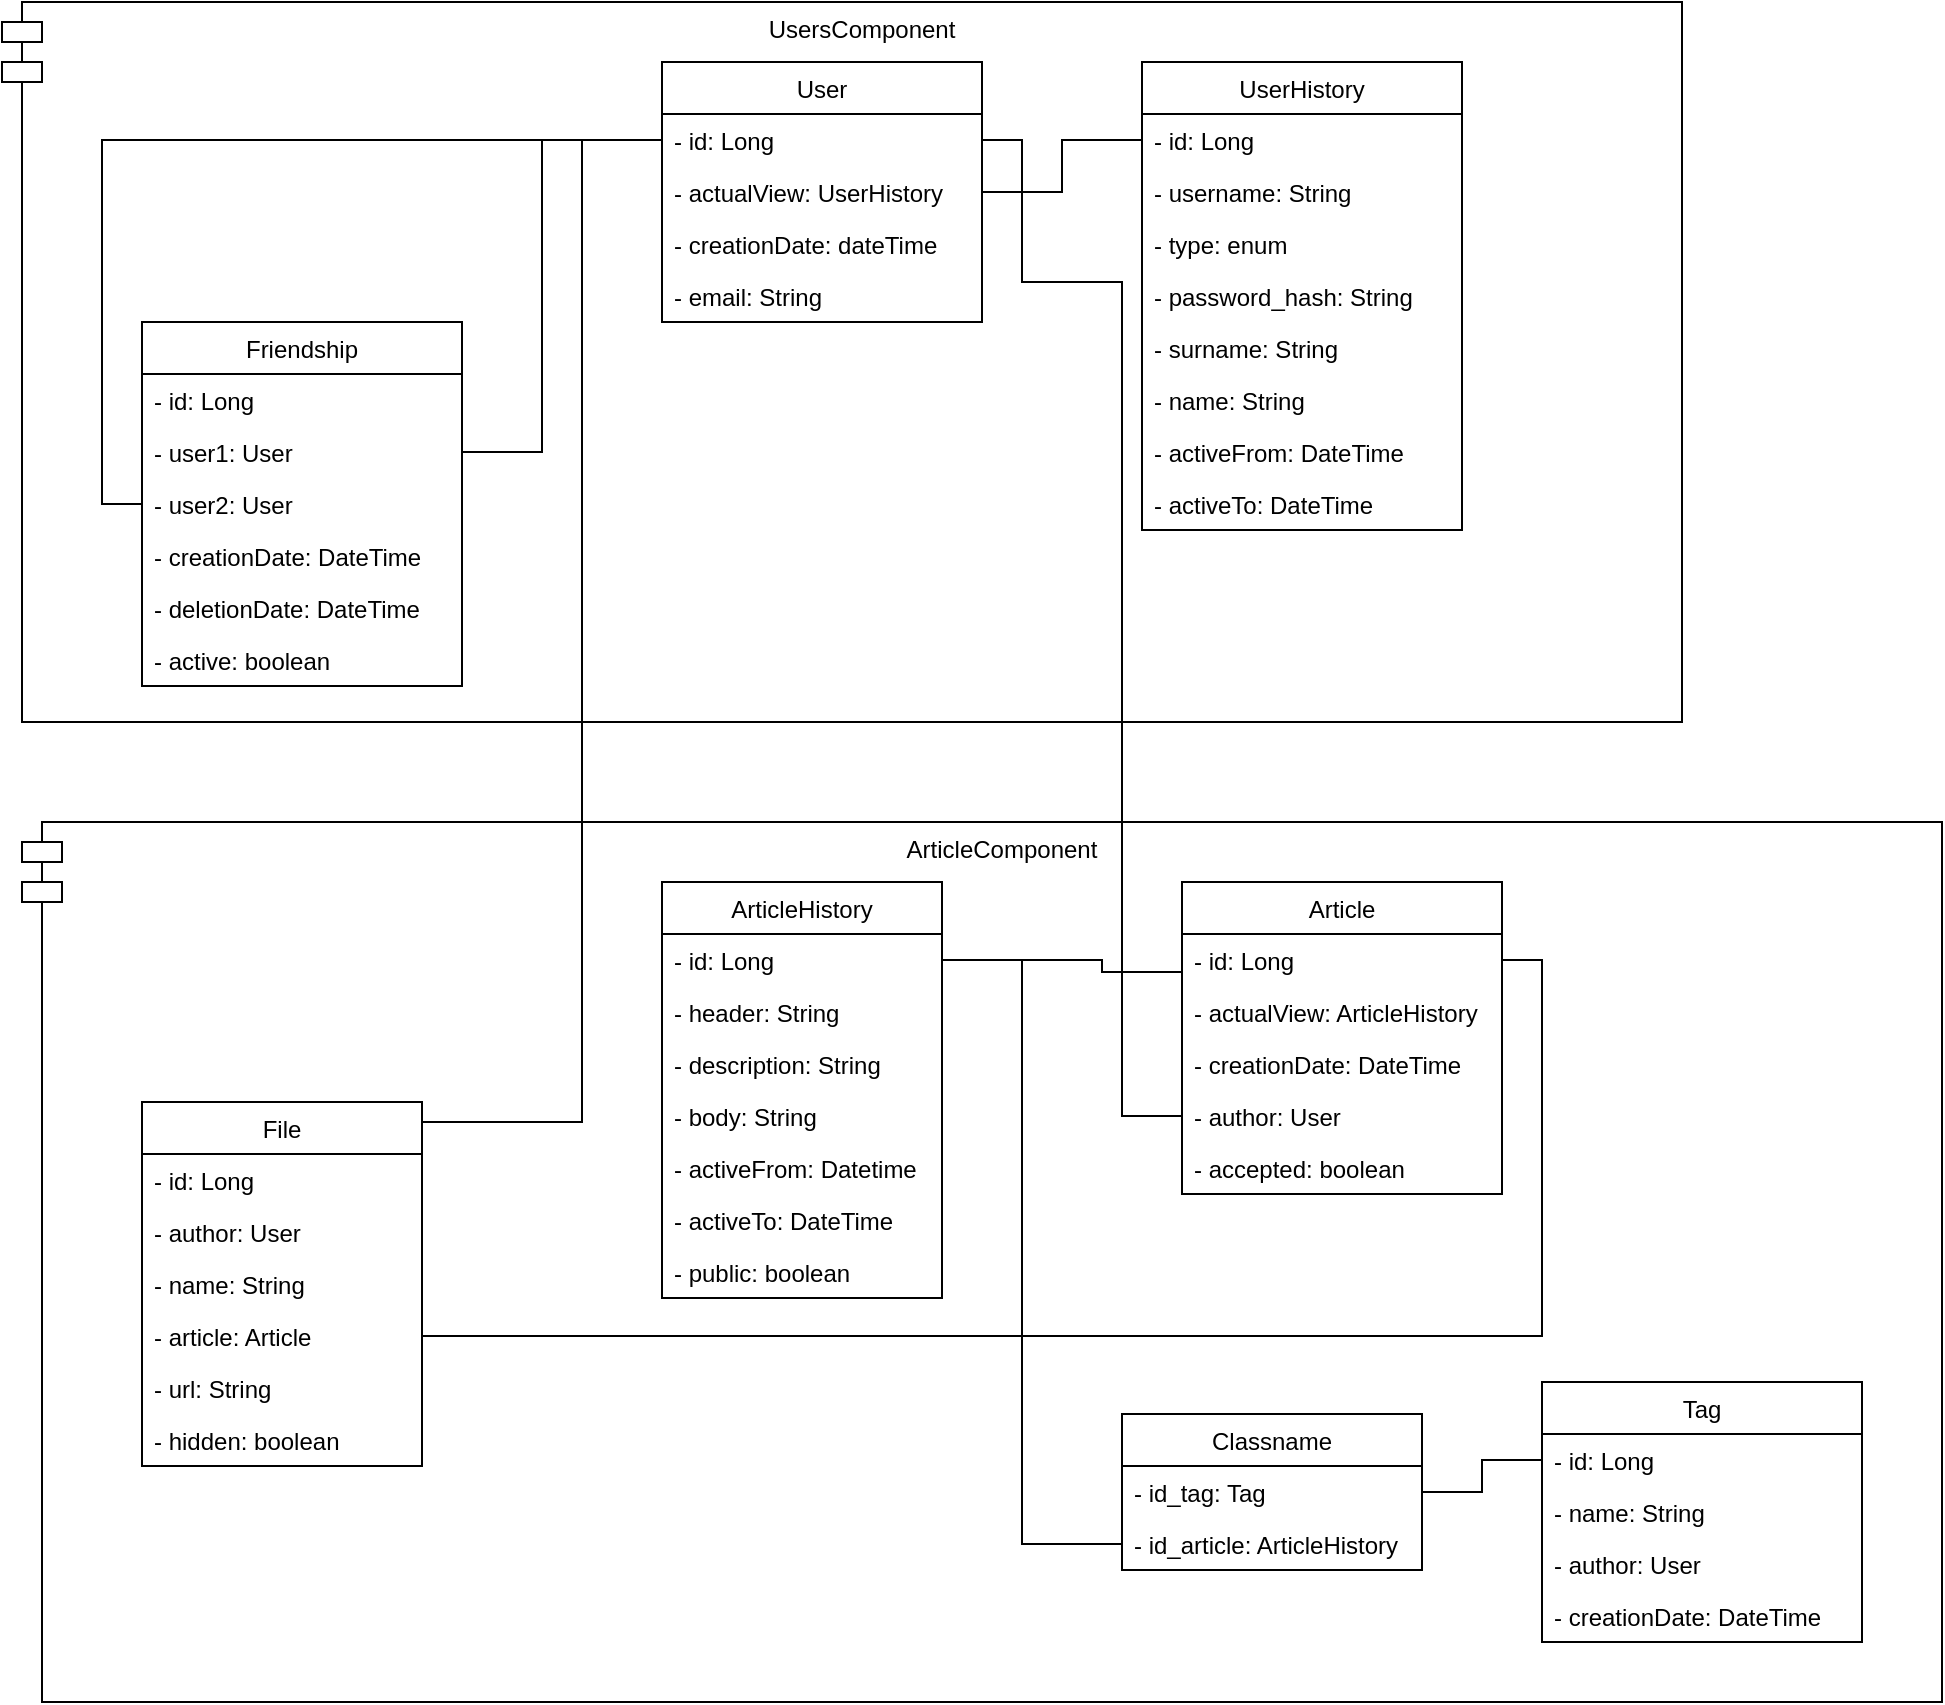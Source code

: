 <mxfile version="13.1.14" type="device"><diagram id="c6kcA2kALzlgg7RrPqcO" name="Stránka-"><mxGraphModel dx="2249" dy="846" grid="1" gridSize="10" guides="1" tooltips="1" connect="1" arrows="1" fold="1" page="1" pageScale="1" pageWidth="827" pageHeight="1169" math="0" shadow="0"><root><mxCell id="0"/><mxCell id="1" parent="0"/><mxCell id="ZgIY24dwmfZvAz0no9A8-73" value="UsersComponent" style="shape=module;align=left;spacingLeft=20;align=center;verticalAlign=top;" vertex="1" parent="1"><mxGeometry x="-210" y="90" width="840" height="360" as="geometry"/></mxCell><mxCell id="ZgIY24dwmfZvAz0no9A8-72" value="ArticleComponent" style="shape=module;align=left;spacingLeft=20;align=center;verticalAlign=top;" vertex="1" parent="1"><mxGeometry x="-200" y="500" width="960" height="440" as="geometry"/></mxCell><mxCell id="ZgIY24dwmfZvAz0no9A8-1" value="User" style="swimlane;fontStyle=0;childLayout=stackLayout;horizontal=1;startSize=26;fillColor=none;horizontalStack=0;resizeParent=1;resizeParentMax=0;resizeLast=0;collapsible=1;marginBottom=0;" vertex="1" parent="1"><mxGeometry x="120" y="120" width="160" height="130" as="geometry"/></mxCell><mxCell id="ZgIY24dwmfZvAz0no9A8-2" value="- id: Long" style="text;strokeColor=none;fillColor=none;align=left;verticalAlign=top;spacingLeft=4;spacingRight=4;overflow=hidden;rotatable=0;points=[[0,0.5],[1,0.5]];portConstraint=eastwest;" vertex="1" parent="ZgIY24dwmfZvAz0no9A8-1"><mxGeometry y="26" width="160" height="26" as="geometry"/></mxCell><mxCell id="ZgIY24dwmfZvAz0no9A8-9" value="- actualView: UserHistory" style="text;strokeColor=none;fillColor=none;align=left;verticalAlign=top;spacingLeft=4;spacingRight=4;overflow=hidden;rotatable=0;points=[[0,0.5],[1,0.5]];portConstraint=eastwest;" vertex="1" parent="ZgIY24dwmfZvAz0no9A8-1"><mxGeometry y="52" width="160" height="26" as="geometry"/></mxCell><mxCell id="ZgIY24dwmfZvAz0no9A8-34" value="- creationDate: dateTime" style="text;strokeColor=none;fillColor=none;align=left;verticalAlign=top;spacingLeft=4;spacingRight=4;overflow=hidden;rotatable=0;points=[[0,0.5],[1,0.5]];portConstraint=eastwest;" vertex="1" parent="ZgIY24dwmfZvAz0no9A8-1"><mxGeometry y="78" width="160" height="26" as="geometry"/></mxCell><mxCell id="ZgIY24dwmfZvAz0no9A8-35" value="- email: String" style="text;strokeColor=none;fillColor=none;align=left;verticalAlign=top;spacingLeft=4;spacingRight=4;overflow=hidden;rotatable=0;points=[[0,0.5],[1,0.5]];portConstraint=eastwest;" vertex="1" parent="ZgIY24dwmfZvAz0no9A8-1"><mxGeometry y="104" width="160" height="26" as="geometry"/></mxCell><mxCell id="ZgIY24dwmfZvAz0no9A8-11" value="UserHistory" style="swimlane;fontStyle=0;childLayout=stackLayout;horizontal=1;startSize=26;fillColor=none;horizontalStack=0;resizeParent=1;resizeParentMax=0;resizeLast=0;collapsible=1;marginBottom=0;" vertex="1" parent="1"><mxGeometry x="360" y="120" width="160" height="234" as="geometry"/></mxCell><mxCell id="ZgIY24dwmfZvAz0no9A8-15" value="- id: Long" style="text;strokeColor=none;fillColor=none;align=left;verticalAlign=top;spacingLeft=4;spacingRight=4;overflow=hidden;rotatable=0;points=[[0,0.5],[1,0.5]];portConstraint=eastwest;" vertex="1" parent="ZgIY24dwmfZvAz0no9A8-11"><mxGeometry y="26" width="160" height="26" as="geometry"/></mxCell><mxCell id="ZgIY24dwmfZvAz0no9A8-21" value="- username: String" style="text;strokeColor=none;fillColor=none;align=left;verticalAlign=top;spacingLeft=4;spacingRight=4;overflow=hidden;rotatable=0;points=[[0,0.5],[1,0.5]];portConstraint=eastwest;" vertex="1" parent="ZgIY24dwmfZvAz0no9A8-11"><mxGeometry y="52" width="160" height="26" as="geometry"/></mxCell><mxCell id="ZgIY24dwmfZvAz0no9A8-20" value="- type: enum" style="text;strokeColor=none;fillColor=none;align=left;verticalAlign=top;spacingLeft=4;spacingRight=4;overflow=hidden;rotatable=0;points=[[0,0.5],[1,0.5]];portConstraint=eastwest;" vertex="1" parent="ZgIY24dwmfZvAz0no9A8-11"><mxGeometry y="78" width="160" height="26" as="geometry"/></mxCell><mxCell id="ZgIY24dwmfZvAz0no9A8-18" value="- password_hash: String" style="text;strokeColor=none;fillColor=none;align=left;verticalAlign=top;spacingLeft=4;spacingRight=4;overflow=hidden;rotatable=0;points=[[0,0.5],[1,0.5]];portConstraint=eastwest;" vertex="1" parent="ZgIY24dwmfZvAz0no9A8-11"><mxGeometry y="104" width="160" height="26" as="geometry"/></mxCell><mxCell id="ZgIY24dwmfZvAz0no9A8-17" value="- surname: String" style="text;strokeColor=none;fillColor=none;align=left;verticalAlign=top;spacingLeft=4;spacingRight=4;overflow=hidden;rotatable=0;points=[[0,0.5],[1,0.5]];portConstraint=eastwest;" vertex="1" parent="ZgIY24dwmfZvAz0no9A8-11"><mxGeometry y="130" width="160" height="26" as="geometry"/></mxCell><mxCell id="ZgIY24dwmfZvAz0no9A8-16" value="- name: String" style="text;strokeColor=none;fillColor=none;align=left;verticalAlign=top;spacingLeft=4;spacingRight=4;overflow=hidden;rotatable=0;points=[[0,0.5],[1,0.5]];portConstraint=eastwest;" vertex="1" parent="ZgIY24dwmfZvAz0no9A8-11"><mxGeometry y="156" width="160" height="26" as="geometry"/></mxCell><mxCell id="ZgIY24dwmfZvAz0no9A8-40" value="- activeFrom: DateTime" style="text;strokeColor=none;fillColor=none;align=left;verticalAlign=top;spacingLeft=4;spacingRight=4;overflow=hidden;rotatable=0;points=[[0,0.5],[1,0.5]];portConstraint=eastwest;" vertex="1" parent="ZgIY24dwmfZvAz0no9A8-11"><mxGeometry y="182" width="160" height="26" as="geometry"/></mxCell><mxCell id="ZgIY24dwmfZvAz0no9A8-41" value="- activeTo: DateTime" style="text;strokeColor=none;fillColor=none;align=left;verticalAlign=top;spacingLeft=4;spacingRight=4;overflow=hidden;rotatable=0;points=[[0,0.5],[1,0.5]];portConstraint=eastwest;" vertex="1" parent="ZgIY24dwmfZvAz0no9A8-11"><mxGeometry y="208" width="160" height="26" as="geometry"/></mxCell><mxCell id="ZgIY24dwmfZvAz0no9A8-23" style="edgeStyle=orthogonalEdgeStyle;rounded=0;orthogonalLoop=1;jettySize=auto;html=1;exitX=1;exitY=0.5;exitDx=0;exitDy=0;entryX=0;entryY=0.5;entryDx=0;entryDy=0;endArrow=none;endFill=0;elbow=vertical;jumpStyle=none;shadow=0;comic=0;" edge="1" parent="1" source="ZgIY24dwmfZvAz0no9A8-9" target="ZgIY24dwmfZvAz0no9A8-15"><mxGeometry relative="1" as="geometry"/></mxCell><mxCell id="ZgIY24dwmfZvAz0no9A8-24" value="Friendship" style="swimlane;fontStyle=0;childLayout=stackLayout;horizontal=1;startSize=26;fillColor=none;horizontalStack=0;resizeParent=1;resizeParentMax=0;resizeLast=0;collapsible=1;marginBottom=0;" vertex="1" parent="1"><mxGeometry x="-140" y="250" width="160" height="182" as="geometry"/></mxCell><mxCell id="ZgIY24dwmfZvAz0no9A8-25" value="- id: Long" style="text;strokeColor=none;fillColor=none;align=left;verticalAlign=top;spacingLeft=4;spacingRight=4;overflow=hidden;rotatable=0;points=[[0,0.5],[1,0.5]];portConstraint=eastwest;" vertex="1" parent="ZgIY24dwmfZvAz0no9A8-24"><mxGeometry y="26" width="160" height="26" as="geometry"/></mxCell><mxCell id="ZgIY24dwmfZvAz0no9A8-26" value="- user1: User" style="text;strokeColor=none;fillColor=none;align=left;verticalAlign=top;spacingLeft=4;spacingRight=4;overflow=hidden;rotatable=0;points=[[0,0.5],[1,0.5]];portConstraint=eastwest;" vertex="1" parent="ZgIY24dwmfZvAz0no9A8-24"><mxGeometry y="52" width="160" height="26" as="geometry"/></mxCell><mxCell id="ZgIY24dwmfZvAz0no9A8-27" value="- user2: User" style="text;strokeColor=none;fillColor=none;align=left;verticalAlign=top;spacingLeft=4;spacingRight=4;overflow=hidden;rotatable=0;points=[[0,0.5],[1,0.5]];portConstraint=eastwest;" vertex="1" parent="ZgIY24dwmfZvAz0no9A8-24"><mxGeometry y="78" width="160" height="26" as="geometry"/></mxCell><mxCell id="ZgIY24dwmfZvAz0no9A8-28" value="- creationDate: DateTime" style="text;strokeColor=none;fillColor=none;align=left;verticalAlign=top;spacingLeft=4;spacingRight=4;overflow=hidden;rotatable=0;points=[[0,0.5],[1,0.5]];portConstraint=eastwest;" vertex="1" parent="ZgIY24dwmfZvAz0no9A8-24"><mxGeometry y="104" width="160" height="26" as="geometry"/></mxCell><mxCell id="ZgIY24dwmfZvAz0no9A8-29" value="- deletionDate: DateTime" style="text;strokeColor=none;fillColor=none;align=left;verticalAlign=top;spacingLeft=4;spacingRight=4;overflow=hidden;rotatable=0;points=[[0,0.5],[1,0.5]];portConstraint=eastwest;" vertex="1" parent="ZgIY24dwmfZvAz0no9A8-24"><mxGeometry y="130" width="160" height="26" as="geometry"/></mxCell><mxCell id="ZgIY24dwmfZvAz0no9A8-30" value="- active: boolean" style="text;strokeColor=none;fillColor=none;align=left;verticalAlign=top;spacingLeft=4;spacingRight=4;overflow=hidden;rotatable=0;points=[[0,0.5],[1,0.5]];portConstraint=eastwest;" vertex="1" parent="ZgIY24dwmfZvAz0no9A8-24"><mxGeometry y="156" width="160" height="26" as="geometry"/></mxCell><mxCell id="ZgIY24dwmfZvAz0no9A8-32" style="edgeStyle=orthogonalEdgeStyle;rounded=0;comic=0;jumpStyle=none;orthogonalLoop=1;jettySize=auto;html=1;exitX=1;exitY=0.5;exitDx=0;exitDy=0;entryX=0;entryY=0.5;entryDx=0;entryDy=0;shadow=0;endArrow=none;endFill=0;" edge="1" parent="1" source="ZgIY24dwmfZvAz0no9A8-26" target="ZgIY24dwmfZvAz0no9A8-2"><mxGeometry relative="1" as="geometry"><Array as="points"><mxPoint x="60" y="315"/><mxPoint x="60" y="159"/></Array></mxGeometry></mxCell><mxCell id="ZgIY24dwmfZvAz0no9A8-33" style="edgeStyle=orthogonalEdgeStyle;rounded=0;comic=0;jumpStyle=none;orthogonalLoop=1;jettySize=auto;html=1;exitX=0;exitY=0.5;exitDx=0;exitDy=0;shadow=0;endArrow=none;endFill=0;" edge="1" parent="1" source="ZgIY24dwmfZvAz0no9A8-27" target="ZgIY24dwmfZvAz0no9A8-2"><mxGeometry relative="1" as="geometry"/></mxCell><mxCell id="ZgIY24dwmfZvAz0no9A8-50" style="edgeStyle=orthogonalEdgeStyle;rounded=0;comic=0;jumpStyle=none;orthogonalLoop=1;jettySize=auto;html=1;exitX=0;exitY=0.5;exitDx=0;exitDy=0;shadow=0;endArrow=none;endFill=0;entryX=1;entryY=0.5;entryDx=0;entryDy=0;" edge="1" parent="1" source="ZgIY24dwmfZvAz0no9A8-38" target="ZgIY24dwmfZvAz0no9A8-43"><mxGeometry relative="1" as="geometry"><Array as="points"><mxPoint x="380" y="575"/><mxPoint x="340" y="575"/><mxPoint x="340" y="569"/></Array></mxGeometry></mxCell><mxCell id="ZgIY24dwmfZvAz0no9A8-59" style="edgeStyle=orthogonalEdgeStyle;rounded=0;comic=0;jumpStyle=none;orthogonalLoop=1;jettySize=auto;html=1;exitX=1;exitY=0.5;exitDx=0;exitDy=0;entryX=1;entryY=0.5;entryDx=0;entryDy=0;shadow=0;endArrow=none;endFill=0;" edge="1" parent="1" source="ZgIY24dwmfZvAz0no9A8-57" target="ZgIY24dwmfZvAz0no9A8-37"><mxGeometry relative="1" as="geometry"/></mxCell><mxCell id="ZgIY24dwmfZvAz0no9A8-60" style="edgeStyle=orthogonalEdgeStyle;rounded=0;comic=0;jumpStyle=none;orthogonalLoop=1;jettySize=auto;html=1;exitX=1;exitY=0.5;exitDx=0;exitDy=0;entryX=0;entryY=0.5;entryDx=0;entryDy=0;shadow=0;endArrow=none;endFill=0;" edge="1" parent="1" source="ZgIY24dwmfZvAz0no9A8-56" target="ZgIY24dwmfZvAz0no9A8-2"><mxGeometry relative="1" as="geometry"><Array as="points"><mxPoint x="80" y="650"/><mxPoint x="80" y="159"/></Array></mxGeometry></mxCell><mxCell id="ZgIY24dwmfZvAz0no9A8-70" style="edgeStyle=orthogonalEdgeStyle;rounded=0;comic=0;jumpStyle=none;orthogonalLoop=1;jettySize=auto;html=1;exitX=1;exitY=0.5;exitDx=0;exitDy=0;entryX=0;entryY=0.5;entryDx=0;entryDy=0;shadow=0;endArrow=none;endFill=0;" edge="1" parent="1" source="ZgIY24dwmfZvAz0no9A8-67" target="ZgIY24dwmfZvAz0no9A8-62"><mxGeometry relative="1" as="geometry"/></mxCell><mxCell id="ZgIY24dwmfZvAz0no9A8-71" style="edgeStyle=orthogonalEdgeStyle;rounded=0;comic=0;jumpStyle=none;orthogonalLoop=1;jettySize=auto;html=1;exitX=0;exitY=0.5;exitDx=0;exitDy=0;entryX=1;entryY=0.5;entryDx=0;entryDy=0;shadow=0;endArrow=none;endFill=0;" edge="1" parent="1" source="ZgIY24dwmfZvAz0no9A8-68" target="ZgIY24dwmfZvAz0no9A8-43"><mxGeometry relative="1" as="geometry"><Array as="points"><mxPoint x="300" y="861"/><mxPoint x="300" y="569"/></Array></mxGeometry></mxCell><mxCell id="ZgIY24dwmfZvAz0no9A8-52" value="File" style="swimlane;fontStyle=0;childLayout=stackLayout;horizontal=1;startSize=26;fillColor=none;horizontalStack=0;resizeParent=1;resizeParentMax=0;resizeLast=0;collapsible=1;marginBottom=0;" vertex="1" parent="1"><mxGeometry x="-140" y="640" width="140" height="182" as="geometry"><mxRectangle x="-140" y="585" width="50" height="26" as="alternateBounds"/></mxGeometry></mxCell><mxCell id="ZgIY24dwmfZvAz0no9A8-53" value="- id: Long" style="text;strokeColor=none;fillColor=none;align=left;verticalAlign=top;spacingLeft=4;spacingRight=4;overflow=hidden;rotatable=0;points=[[0,0.5],[1,0.5]];portConstraint=eastwest;" vertex="1" parent="ZgIY24dwmfZvAz0no9A8-52"><mxGeometry y="26" width="140" height="26" as="geometry"/></mxCell><mxCell id="ZgIY24dwmfZvAz0no9A8-56" value="- author: User" style="text;strokeColor=none;fillColor=none;align=left;verticalAlign=top;spacingLeft=4;spacingRight=4;overflow=hidden;rotatable=0;points=[[0,0.5],[1,0.5]];portConstraint=eastwest;" vertex="1" parent="ZgIY24dwmfZvAz0no9A8-52"><mxGeometry y="52" width="140" height="26" as="geometry"/></mxCell><mxCell id="ZgIY24dwmfZvAz0no9A8-54" value="- name: String" style="text;strokeColor=none;fillColor=none;align=left;verticalAlign=top;spacingLeft=4;spacingRight=4;overflow=hidden;rotatable=0;points=[[0,0.5],[1,0.5]];portConstraint=eastwest;" vertex="1" parent="ZgIY24dwmfZvAz0no9A8-52"><mxGeometry y="78" width="140" height="26" as="geometry"/></mxCell><mxCell id="ZgIY24dwmfZvAz0no9A8-57" value="- article: Article" style="text;strokeColor=none;fillColor=none;align=left;verticalAlign=top;spacingLeft=4;spacingRight=4;overflow=hidden;rotatable=0;points=[[0,0.5],[1,0.5]];portConstraint=eastwest;" vertex="1" parent="ZgIY24dwmfZvAz0no9A8-52"><mxGeometry y="104" width="140" height="26" as="geometry"/></mxCell><mxCell id="ZgIY24dwmfZvAz0no9A8-55" value="- url: String" style="text;strokeColor=none;fillColor=none;align=left;verticalAlign=top;spacingLeft=4;spacingRight=4;overflow=hidden;rotatable=0;points=[[0,0.5],[1,0.5]];portConstraint=eastwest;" vertex="1" parent="ZgIY24dwmfZvAz0no9A8-52"><mxGeometry y="130" width="140" height="26" as="geometry"/></mxCell><mxCell id="ZgIY24dwmfZvAz0no9A8-58" value="- hidden: boolean" style="text;strokeColor=none;fillColor=none;align=left;verticalAlign=top;spacingLeft=4;spacingRight=4;overflow=hidden;rotatable=0;points=[[0,0.5],[1,0.5]];portConstraint=eastwest;" vertex="1" parent="ZgIY24dwmfZvAz0no9A8-52"><mxGeometry y="156" width="140" height="26" as="geometry"/></mxCell><mxCell id="ZgIY24dwmfZvAz0no9A8-66" value="Classname" style="swimlane;fontStyle=0;childLayout=stackLayout;horizontal=1;startSize=26;fillColor=none;horizontalStack=0;resizeParent=1;resizeParentMax=0;resizeLast=0;collapsible=1;marginBottom=0;" vertex="1" parent="1"><mxGeometry x="350" y="796" width="150" height="78" as="geometry"/></mxCell><mxCell id="ZgIY24dwmfZvAz0no9A8-67" value="- id_tag: Tag" style="text;strokeColor=none;fillColor=none;align=left;verticalAlign=top;spacingLeft=4;spacingRight=4;overflow=hidden;rotatable=0;points=[[0,0.5],[1,0.5]];portConstraint=eastwest;" vertex="1" parent="ZgIY24dwmfZvAz0no9A8-66"><mxGeometry y="26" width="150" height="26" as="geometry"/></mxCell><mxCell id="ZgIY24dwmfZvAz0no9A8-68" value="- id_article: ArticleHistory" style="text;strokeColor=none;fillColor=none;align=left;verticalAlign=top;spacingLeft=4;spacingRight=4;overflow=hidden;rotatable=0;points=[[0,0.5],[1,0.5]];portConstraint=eastwest;" vertex="1" parent="ZgIY24dwmfZvAz0no9A8-66"><mxGeometry y="52" width="150" height="26" as="geometry"/></mxCell><mxCell id="ZgIY24dwmfZvAz0no9A8-61" value="Tag" style="swimlane;fontStyle=0;childLayout=stackLayout;horizontal=1;startSize=26;fillColor=none;horizontalStack=0;resizeParent=1;resizeParentMax=0;resizeLast=0;collapsible=1;marginBottom=0;" vertex="1" parent="1"><mxGeometry x="560" y="780" width="160" height="130" as="geometry"/></mxCell><mxCell id="ZgIY24dwmfZvAz0no9A8-62" value="- id: Long" style="text;strokeColor=none;fillColor=none;align=left;verticalAlign=top;spacingLeft=4;spacingRight=4;overflow=hidden;rotatable=0;points=[[0,0.5],[1,0.5]];portConstraint=eastwest;" vertex="1" parent="ZgIY24dwmfZvAz0no9A8-61"><mxGeometry y="26" width="160" height="26" as="geometry"/></mxCell><mxCell id="ZgIY24dwmfZvAz0no9A8-63" value="- name: String" style="text;strokeColor=none;fillColor=none;align=left;verticalAlign=top;spacingLeft=4;spacingRight=4;overflow=hidden;rotatable=0;points=[[0,0.5],[1,0.5]];portConstraint=eastwest;" vertex="1" parent="ZgIY24dwmfZvAz0no9A8-61"><mxGeometry y="52" width="160" height="26" as="geometry"/></mxCell><mxCell id="ZgIY24dwmfZvAz0no9A8-64" value="- author: User" style="text;strokeColor=none;fillColor=none;align=left;verticalAlign=top;spacingLeft=4;spacingRight=4;overflow=hidden;rotatable=0;points=[[0,0.5],[1,0.5]];portConstraint=eastwest;" vertex="1" parent="ZgIY24dwmfZvAz0no9A8-61"><mxGeometry y="78" width="160" height="26" as="geometry"/></mxCell><mxCell id="ZgIY24dwmfZvAz0no9A8-65" value="- creationDate: DateTime" style="text;strokeColor=none;fillColor=none;align=left;verticalAlign=top;spacingLeft=4;spacingRight=4;overflow=hidden;rotatable=0;points=[[0,0.5],[1,0.5]];portConstraint=eastwest;" vertex="1" parent="ZgIY24dwmfZvAz0no9A8-61"><mxGeometry y="104" width="160" height="26" as="geometry"/></mxCell><mxCell id="ZgIY24dwmfZvAz0no9A8-36" value="Article" style="swimlane;fontStyle=0;childLayout=stackLayout;horizontal=1;startSize=26;fillColor=none;horizontalStack=0;resizeParent=1;resizeParentMax=0;resizeLast=0;collapsible=1;marginBottom=0;" vertex="1" parent="1"><mxGeometry x="380" y="530" width="160" height="156" as="geometry"/></mxCell><mxCell id="ZgIY24dwmfZvAz0no9A8-37" value="- id: Long" style="text;strokeColor=none;fillColor=none;align=left;verticalAlign=top;spacingLeft=4;spacingRight=4;overflow=hidden;rotatable=0;points=[[0,0.5],[1,0.5]];portConstraint=eastwest;" vertex="1" parent="ZgIY24dwmfZvAz0no9A8-36"><mxGeometry y="26" width="160" height="26" as="geometry"/></mxCell><mxCell id="ZgIY24dwmfZvAz0no9A8-38" value="- actualView: ArticleHistory" style="text;strokeColor=none;fillColor=none;align=left;verticalAlign=top;spacingLeft=4;spacingRight=4;overflow=hidden;rotatable=0;points=[[0,0.5],[1,0.5]];portConstraint=eastwest;" vertex="1" parent="ZgIY24dwmfZvAz0no9A8-36"><mxGeometry y="52" width="160" height="26" as="geometry"/></mxCell><mxCell id="ZgIY24dwmfZvAz0no9A8-39" value="- creationDate: DateTime" style="text;strokeColor=none;fillColor=none;align=left;verticalAlign=top;spacingLeft=4;spacingRight=4;overflow=hidden;rotatable=0;points=[[0,0.5],[1,0.5]];portConstraint=eastwest;" vertex="1" parent="ZgIY24dwmfZvAz0no9A8-36"><mxGeometry y="78" width="160" height="26" as="geometry"/></mxCell><mxCell id="ZgIY24dwmfZvAz0no9A8-74" value="- author: User" style="text;strokeColor=none;fillColor=none;align=left;verticalAlign=top;spacingLeft=4;spacingRight=4;overflow=hidden;rotatable=0;points=[[0,0.5],[1,0.5]];portConstraint=eastwest;" vertex="1" parent="ZgIY24dwmfZvAz0no9A8-36"><mxGeometry y="104" width="160" height="26" as="geometry"/></mxCell><mxCell id="ZgIY24dwmfZvAz0no9A8-75" value="- accepted: boolean" style="text;strokeColor=none;fillColor=none;align=left;verticalAlign=top;spacingLeft=4;spacingRight=4;overflow=hidden;rotatable=0;points=[[0,0.5],[1,0.5]];portConstraint=eastwest;" vertex="1" parent="ZgIY24dwmfZvAz0no9A8-36"><mxGeometry y="130" width="160" height="26" as="geometry"/></mxCell><mxCell id="ZgIY24dwmfZvAz0no9A8-42" value="ArticleHistory" style="swimlane;fontStyle=0;childLayout=stackLayout;horizontal=1;startSize=26;fillColor=none;horizontalStack=0;resizeParent=1;resizeParentMax=0;resizeLast=0;collapsible=1;marginBottom=0;" vertex="1" parent="1"><mxGeometry x="120" y="530" width="140" height="208" as="geometry"/></mxCell><mxCell id="ZgIY24dwmfZvAz0no9A8-43" value="- id: Long" style="text;strokeColor=none;fillColor=none;align=left;verticalAlign=top;spacingLeft=4;spacingRight=4;overflow=hidden;rotatable=0;points=[[0,0.5],[1,0.5]];portConstraint=eastwest;" vertex="1" parent="ZgIY24dwmfZvAz0no9A8-42"><mxGeometry y="26" width="140" height="26" as="geometry"/></mxCell><mxCell id="ZgIY24dwmfZvAz0no9A8-44" value="- header: String" style="text;strokeColor=none;fillColor=none;align=left;verticalAlign=top;spacingLeft=4;spacingRight=4;overflow=hidden;rotatable=0;points=[[0,0.5],[1,0.5]];portConstraint=eastwest;" vertex="1" parent="ZgIY24dwmfZvAz0no9A8-42"><mxGeometry y="52" width="140" height="26" as="geometry"/></mxCell><mxCell id="ZgIY24dwmfZvAz0no9A8-45" value="- description: String" style="text;strokeColor=none;fillColor=none;align=left;verticalAlign=top;spacingLeft=4;spacingRight=4;overflow=hidden;rotatable=0;points=[[0,0.5],[1,0.5]];portConstraint=eastwest;" vertex="1" parent="ZgIY24dwmfZvAz0no9A8-42"><mxGeometry y="78" width="140" height="26" as="geometry"/></mxCell><mxCell id="ZgIY24dwmfZvAz0no9A8-51" value="- body: String" style="text;strokeColor=none;fillColor=none;align=left;verticalAlign=top;spacingLeft=4;spacingRight=4;overflow=hidden;rotatable=0;points=[[0,0.5],[1,0.5]];portConstraint=eastwest;" vertex="1" parent="ZgIY24dwmfZvAz0no9A8-42"><mxGeometry y="104" width="140" height="26" as="geometry"/></mxCell><mxCell id="ZgIY24dwmfZvAz0no9A8-47" value="- activeFrom: Datetime" style="text;strokeColor=none;fillColor=none;align=left;verticalAlign=top;spacingLeft=4;spacingRight=4;overflow=hidden;rotatable=0;points=[[0,0.5],[1,0.5]];portConstraint=eastwest;" vertex="1" parent="ZgIY24dwmfZvAz0no9A8-42"><mxGeometry y="130" width="140" height="26" as="geometry"/></mxCell><mxCell id="ZgIY24dwmfZvAz0no9A8-49" value="- activeTo: DateTime" style="text;strokeColor=none;fillColor=none;align=left;verticalAlign=top;spacingLeft=4;spacingRight=4;overflow=hidden;rotatable=0;points=[[0,0.5],[1,0.5]];portConstraint=eastwest;" vertex="1" parent="ZgIY24dwmfZvAz0no9A8-42"><mxGeometry y="156" width="140" height="26" as="geometry"/></mxCell><mxCell id="ZgIY24dwmfZvAz0no9A8-48" value="- public: boolean" style="text;strokeColor=none;fillColor=none;align=left;verticalAlign=top;spacingLeft=4;spacingRight=4;overflow=hidden;rotatable=0;points=[[0,0.5],[1,0.5]];portConstraint=eastwest;" vertex="1" parent="ZgIY24dwmfZvAz0no9A8-42"><mxGeometry y="182" width="140" height="26" as="geometry"/></mxCell><mxCell id="ZgIY24dwmfZvAz0no9A8-76" style="edgeStyle=orthogonalEdgeStyle;rounded=0;comic=0;jumpStyle=none;orthogonalLoop=1;jettySize=auto;html=1;exitX=0;exitY=0.5;exitDx=0;exitDy=0;entryX=1;entryY=0.5;entryDx=0;entryDy=0;shadow=0;endArrow=none;endFill=0;" edge="1" parent="1" source="ZgIY24dwmfZvAz0no9A8-74" target="ZgIY24dwmfZvAz0no9A8-2"><mxGeometry relative="1" as="geometry"><Array as="points"><mxPoint x="350" y="647"/><mxPoint x="350" y="230"/><mxPoint x="300" y="230"/><mxPoint x="300" y="159"/></Array></mxGeometry></mxCell></root></mxGraphModel></diagram></mxfile>
